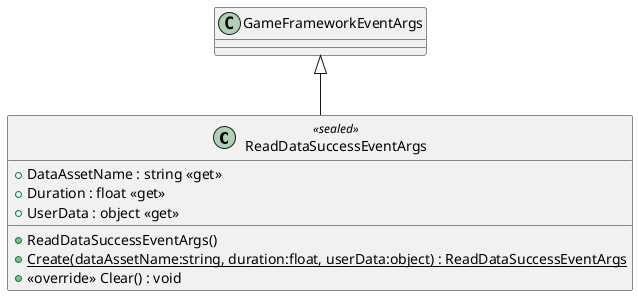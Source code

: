 @startuml
class ReadDataSuccessEventArgs <<sealed>> {
    + ReadDataSuccessEventArgs()
    + DataAssetName : string <<get>>
    + Duration : float <<get>>
    + UserData : object <<get>>
    + {static} Create(dataAssetName:string, duration:float, userData:object) : ReadDataSuccessEventArgs
    + <<override>> Clear() : void
}
GameFrameworkEventArgs <|-- ReadDataSuccessEventArgs
@enduml
